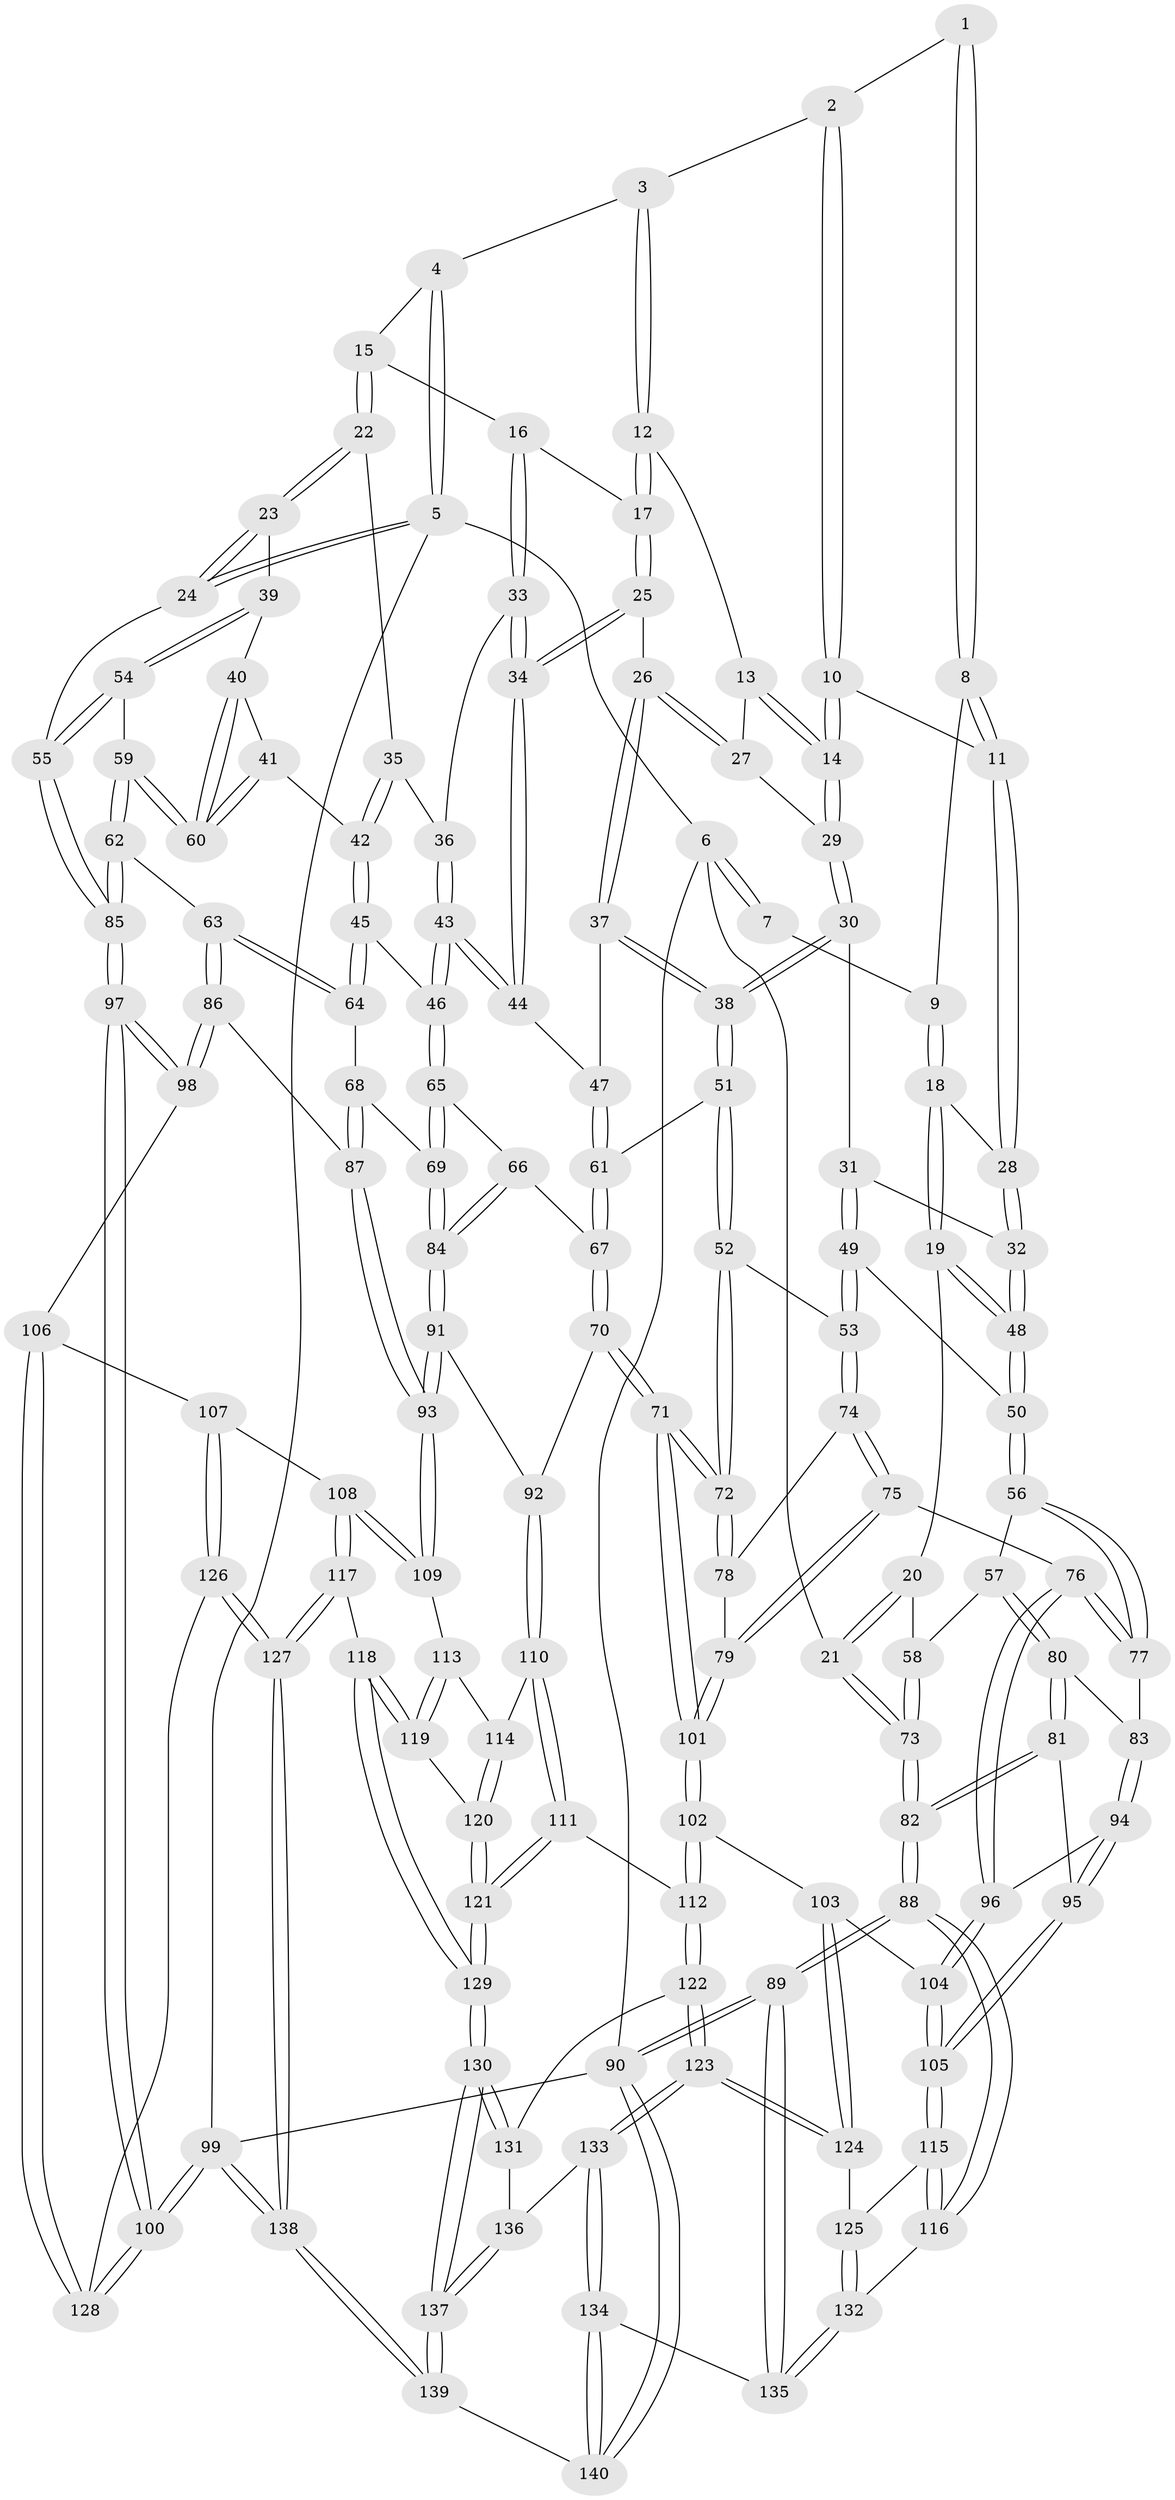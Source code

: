 // Generated by graph-tools (version 1.1) at 2025/27/03/09/25 03:27:10]
// undirected, 140 vertices, 347 edges
graph export_dot {
graph [start="1"]
  node [color=gray90,style=filled];
  1 [pos="+0.4186785448473892+0"];
  2 [pos="+0.5172382810106786+0"];
  3 [pos="+0.5200120963591663+0"];
  4 [pos="+0.7119435949485549+0"];
  5 [pos="+1+0"];
  6 [pos="+0+0"];
  7 [pos="+0.1538790114289938+0"];
  8 [pos="+0.30095880175392264+0.08129684265626919"];
  9 [pos="+0.24167641715903973+0.05521474060790543"];
  10 [pos="+0.388249500498461+0.08606119628575332"];
  11 [pos="+0.3090943786543699+0.09256863920472444"];
  12 [pos="+0.528585212807185+0"];
  13 [pos="+0.5005348141469483+0.08070178086374294"];
  14 [pos="+0.4078935257198635+0.13424749085575188"];
  15 [pos="+0.7386653133337269+0"];
  16 [pos="+0.6680105237203324+0.10150483400869274"];
  17 [pos="+0.5802847695973791+0.10837744775143388"];
  18 [pos="+0.1651330173487026+0.14465581895284546"];
  19 [pos="+0.14567962969672893+0.15271737847613184"];
  20 [pos="+0.09661094278997806+0.15478045161897427"];
  21 [pos="+0+0"];
  22 [pos="+0.8014684599139152+0.0955654576185966"];
  23 [pos="+0.8757290809393269+0.1391442663124465"];
  24 [pos="+1+0"];
  25 [pos="+0.5760673862637257+0.17036861911885556"];
  26 [pos="+0.5220680364043824+0.17414134715972882"];
  27 [pos="+0.501064088107957+0.14584128143399014"];
  28 [pos="+0.2939278483751091+0.15814480078018603"];
  29 [pos="+0.4093667465649995+0.14845538581602025"];
  30 [pos="+0.3934876640831317+0.19325057129116488"];
  31 [pos="+0.3475607100252703+0.19916792321507154"];
  32 [pos="+0.30963532026887447+0.18350024387283168"];
  33 [pos="+0.6655905836625765+0.13503558132113497"];
  34 [pos="+0.5807833803317707+0.17394887007934373"];
  35 [pos="+0.7613711934750116+0.1561233747126681"];
  36 [pos="+0.6927357072278536+0.1775810790609574"];
  37 [pos="+0.49079100222014466+0.22146155552968888"];
  38 [pos="+0.44572690094061124+0.2505889259889026"];
  39 [pos="+0.8913935203110356+0.1918708590301225"];
  40 [pos="+0.8718774606659966+0.21942081305352007"];
  41 [pos="+0.7981743014530576+0.25464766003055234"];
  42 [pos="+0.778442015624437+0.2590074489285203"];
  43 [pos="+0.6640933515354228+0.2647392947296587"];
  44 [pos="+0.6201791171583719+0.2506369918545509"];
  45 [pos="+0.7308068498490373+0.3025705512116072"];
  46 [pos="+0.6928087951190216+0.2975224043371048"];
  47 [pos="+0.5815536165736402+0.270044380629118"];
  48 [pos="+0.24791919272153842+0.2510973875475992"];
  49 [pos="+0.31614616247784044+0.33536341656341445"];
  50 [pos="+0.2499012477220196+0.32831725799479183"];
  51 [pos="+0.44547803671507874+0.291244418376026"];
  52 [pos="+0.3865304272201749+0.34467922604734863"];
  53 [pos="+0.3322779191093769+0.3440177224361852"];
  54 [pos="+1+0.23341882089529098"];
  55 [pos="+1+0.20080842807005106"];
  56 [pos="+0.24258283209442533+0.3322941145192025"];
  57 [pos="+0.13235079973964217+0.3441051801292105"];
  58 [pos="+0.09704760370694873+0.3023562910870041"];
  59 [pos="+0.9016174511487022+0.3678758014363112"];
  60 [pos="+0.9010483082791668+0.3663048681252837"];
  61 [pos="+0.5253500944317329+0.3346738611557207"];
  62 [pos="+0.8989018474375209+0.3882587059724225"];
  63 [pos="+0.8864724989006932+0.4021285741465063"];
  64 [pos="+0.7752884304543476+0.3625063509215233"];
  65 [pos="+0.6666588837576405+0.3384241693428364"];
  66 [pos="+0.6024767324041933+0.3923337362879726"];
  67 [pos="+0.5512369079362677+0.4070683876716275"];
  68 [pos="+0.7347190547275104+0.4374744388144355"];
  69 [pos="+0.7014238697310264+0.4491181791707376"];
  70 [pos="+0.5219500710824353+0.4676203985476637"];
  71 [pos="+0.46589615858915256+0.48878646735447695"];
  72 [pos="+0.44889374518742703+0.46224769358978335"];
  73 [pos="+0+0.3730846258600352"];
  74 [pos="+0.32651348590661033+0.40162957909494507"];
  75 [pos="+0.30358525485762644+0.4678389514635785"];
  76 [pos="+0.2625550441725004+0.4787662191190011"];
  77 [pos="+0.24838136227175522+0.4252534493301297"];
  78 [pos="+0.35451453282287093+0.43001189698599895"];
  79 [pos="+0.35774735514007444+0.49350188539989176"];
  80 [pos="+0.11985102000116345+0.4129754561571531"];
  81 [pos="+0+0.5351896179599838"];
  82 [pos="+0+0.5649623332487282"];
  83 [pos="+0.14100623297774084+0.4369724352825191"];
  84 [pos="+0.6867617406840423+0.4633129750472724"];
  85 [pos="+1+0.3929884087830752"];
  86 [pos="+0.881994906504814+0.48373243276550376"];
  87 [pos="+0.8168252030776015+0.5144461767467917"];
  88 [pos="+0+0.900006894747603"];
  89 [pos="+0+0.9352576614842687"];
  90 [pos="+0+1"];
  91 [pos="+0.6679559257875183+0.5250323748727321"];
  92 [pos="+0.6023003296774807+0.5252590289414603"];
  93 [pos="+0.7430571467829601+0.5958069347282554"];
  94 [pos="+0.17112723500338584+0.47881742037108155"];
  95 [pos="+0.11899635848573939+0.5810902604751013"];
  96 [pos="+0.24280827961688708+0.5015998791844929"];
  97 [pos="+1+0.6240115421309977"];
  98 [pos="+1+0.6238140714840147"];
  99 [pos="+1+1"];
  100 [pos="+1+0.8729127416655851"];
  101 [pos="+0.4301743335619115+0.5365753303516553"];
  102 [pos="+0.41266050040155927+0.6097924067766659"];
  103 [pos="+0.32727850782068635+0.6329147973009325"];
  104 [pos="+0.2591760257961185+0.6280541465731043"];
  105 [pos="+0.20135982563886154+0.6607158290783185"];
  106 [pos="+0.9831390026824665+0.6537624014965966"];
  107 [pos="+0.8866813170573857+0.6867619552761164"];
  108 [pos="+0.848093595286776+0.6923582780184425"];
  109 [pos="+0.7433812364753424+0.6044612323519968"];
  110 [pos="+0.5704040252354947+0.6585988939211909"];
  111 [pos="+0.5311431968022142+0.682348327976756"];
  112 [pos="+0.48589195465733603+0.688370267530639"];
  113 [pos="+0.6998797681102839+0.6471015642830009"];
  114 [pos="+0.5940697180466487+0.6589524556397194"];
  115 [pos="+0.1839526455023771+0.6999593848757659"];
  116 [pos="+0.1004728831518662+0.7791126710370428"];
  117 [pos="+0.7797667760543944+0.8176210738060213"];
  118 [pos="+0.7405395684551479+0.8000486208607704"];
  119 [pos="+0.6940883237510739+0.7533405610703128"];
  120 [pos="+0.6687697259946429+0.756328782113399"];
  121 [pos="+0.6199417838715248+0.7710583048273618"];
  122 [pos="+0.4854774938122978+0.6902413088968082"];
  123 [pos="+0.3458115238628185+0.7837174352660475"];
  124 [pos="+0.33502562304086353+0.774200291561069"];
  125 [pos="+0.27042929096835766+0.7802317376607506"];
  126 [pos="+0.9153084714300591+0.8799750946843737"];
  127 [pos="+0.8238644692854041+0.9398709911499924"];
  128 [pos="+0.9350828190772815+0.8720341321485733"];
  129 [pos="+0.5902206720222034+0.872170585603434"];
  130 [pos="+0.572430437449675+0.8971429693639664"];
  131 [pos="+0.4847547330761087+0.736770794799033"];
  132 [pos="+0.26052072453992897+0.9143482716843948"];
  133 [pos="+0.37800082871358004+0.8717013423655267"];
  134 [pos="+0.3519053189637764+1"];
  135 [pos="+0.28287089986481223+0.9511668347796907"];
  136 [pos="+0.4314607199651238+0.8141779444095606"];
  137 [pos="+0.5722752497987066+0.8982526976717428"];
  138 [pos="+0.756718511377909+1"];
  139 [pos="+0.5549546463284262+1"];
  140 [pos="+0.4072274355692528+1"];
  1 -- 2;
  1 -- 8;
  1 -- 8;
  2 -- 3;
  2 -- 10;
  2 -- 10;
  3 -- 4;
  3 -- 12;
  3 -- 12;
  4 -- 5;
  4 -- 5;
  4 -- 15;
  5 -- 6;
  5 -- 24;
  5 -- 24;
  5 -- 99;
  6 -- 7;
  6 -- 7;
  6 -- 21;
  6 -- 90;
  7 -- 9;
  8 -- 9;
  8 -- 11;
  8 -- 11;
  9 -- 18;
  9 -- 18;
  10 -- 11;
  10 -- 14;
  10 -- 14;
  11 -- 28;
  11 -- 28;
  12 -- 13;
  12 -- 17;
  12 -- 17;
  13 -- 14;
  13 -- 14;
  13 -- 27;
  14 -- 29;
  14 -- 29;
  15 -- 16;
  15 -- 22;
  15 -- 22;
  16 -- 17;
  16 -- 33;
  16 -- 33;
  17 -- 25;
  17 -- 25;
  18 -- 19;
  18 -- 19;
  18 -- 28;
  19 -- 20;
  19 -- 48;
  19 -- 48;
  20 -- 21;
  20 -- 21;
  20 -- 58;
  21 -- 73;
  21 -- 73;
  22 -- 23;
  22 -- 23;
  22 -- 35;
  23 -- 24;
  23 -- 24;
  23 -- 39;
  24 -- 55;
  25 -- 26;
  25 -- 34;
  25 -- 34;
  26 -- 27;
  26 -- 27;
  26 -- 37;
  26 -- 37;
  27 -- 29;
  28 -- 32;
  28 -- 32;
  29 -- 30;
  29 -- 30;
  30 -- 31;
  30 -- 38;
  30 -- 38;
  31 -- 32;
  31 -- 49;
  31 -- 49;
  32 -- 48;
  32 -- 48;
  33 -- 34;
  33 -- 34;
  33 -- 36;
  34 -- 44;
  34 -- 44;
  35 -- 36;
  35 -- 42;
  35 -- 42;
  36 -- 43;
  36 -- 43;
  37 -- 38;
  37 -- 38;
  37 -- 47;
  38 -- 51;
  38 -- 51;
  39 -- 40;
  39 -- 54;
  39 -- 54;
  40 -- 41;
  40 -- 60;
  40 -- 60;
  41 -- 42;
  41 -- 60;
  41 -- 60;
  42 -- 45;
  42 -- 45;
  43 -- 44;
  43 -- 44;
  43 -- 46;
  43 -- 46;
  44 -- 47;
  45 -- 46;
  45 -- 64;
  45 -- 64;
  46 -- 65;
  46 -- 65;
  47 -- 61;
  47 -- 61;
  48 -- 50;
  48 -- 50;
  49 -- 50;
  49 -- 53;
  49 -- 53;
  50 -- 56;
  50 -- 56;
  51 -- 52;
  51 -- 52;
  51 -- 61;
  52 -- 53;
  52 -- 72;
  52 -- 72;
  53 -- 74;
  53 -- 74;
  54 -- 55;
  54 -- 55;
  54 -- 59;
  55 -- 85;
  55 -- 85;
  56 -- 57;
  56 -- 77;
  56 -- 77;
  57 -- 58;
  57 -- 80;
  57 -- 80;
  58 -- 73;
  58 -- 73;
  59 -- 60;
  59 -- 60;
  59 -- 62;
  59 -- 62;
  61 -- 67;
  61 -- 67;
  62 -- 63;
  62 -- 85;
  62 -- 85;
  63 -- 64;
  63 -- 64;
  63 -- 86;
  63 -- 86;
  64 -- 68;
  65 -- 66;
  65 -- 69;
  65 -- 69;
  66 -- 67;
  66 -- 84;
  66 -- 84;
  67 -- 70;
  67 -- 70;
  68 -- 69;
  68 -- 87;
  68 -- 87;
  69 -- 84;
  69 -- 84;
  70 -- 71;
  70 -- 71;
  70 -- 92;
  71 -- 72;
  71 -- 72;
  71 -- 101;
  71 -- 101;
  72 -- 78;
  72 -- 78;
  73 -- 82;
  73 -- 82;
  74 -- 75;
  74 -- 75;
  74 -- 78;
  75 -- 76;
  75 -- 79;
  75 -- 79;
  76 -- 77;
  76 -- 77;
  76 -- 96;
  76 -- 96;
  77 -- 83;
  78 -- 79;
  79 -- 101;
  79 -- 101;
  80 -- 81;
  80 -- 81;
  80 -- 83;
  81 -- 82;
  81 -- 82;
  81 -- 95;
  82 -- 88;
  82 -- 88;
  83 -- 94;
  83 -- 94;
  84 -- 91;
  84 -- 91;
  85 -- 97;
  85 -- 97;
  86 -- 87;
  86 -- 98;
  86 -- 98;
  87 -- 93;
  87 -- 93;
  88 -- 89;
  88 -- 89;
  88 -- 116;
  88 -- 116;
  89 -- 90;
  89 -- 90;
  89 -- 135;
  89 -- 135;
  90 -- 140;
  90 -- 140;
  90 -- 99;
  91 -- 92;
  91 -- 93;
  91 -- 93;
  92 -- 110;
  92 -- 110;
  93 -- 109;
  93 -- 109;
  94 -- 95;
  94 -- 95;
  94 -- 96;
  95 -- 105;
  95 -- 105;
  96 -- 104;
  96 -- 104;
  97 -- 98;
  97 -- 98;
  97 -- 100;
  97 -- 100;
  98 -- 106;
  99 -- 100;
  99 -- 100;
  99 -- 138;
  99 -- 138;
  100 -- 128;
  100 -- 128;
  101 -- 102;
  101 -- 102;
  102 -- 103;
  102 -- 112;
  102 -- 112;
  103 -- 104;
  103 -- 124;
  103 -- 124;
  104 -- 105;
  104 -- 105;
  105 -- 115;
  105 -- 115;
  106 -- 107;
  106 -- 128;
  106 -- 128;
  107 -- 108;
  107 -- 126;
  107 -- 126;
  108 -- 109;
  108 -- 109;
  108 -- 117;
  108 -- 117;
  109 -- 113;
  110 -- 111;
  110 -- 111;
  110 -- 114;
  111 -- 112;
  111 -- 121;
  111 -- 121;
  112 -- 122;
  112 -- 122;
  113 -- 114;
  113 -- 119;
  113 -- 119;
  114 -- 120;
  114 -- 120;
  115 -- 116;
  115 -- 116;
  115 -- 125;
  116 -- 132;
  117 -- 118;
  117 -- 127;
  117 -- 127;
  118 -- 119;
  118 -- 119;
  118 -- 129;
  118 -- 129;
  119 -- 120;
  120 -- 121;
  120 -- 121;
  121 -- 129;
  121 -- 129;
  122 -- 123;
  122 -- 123;
  122 -- 131;
  123 -- 124;
  123 -- 124;
  123 -- 133;
  123 -- 133;
  124 -- 125;
  125 -- 132;
  125 -- 132;
  126 -- 127;
  126 -- 127;
  126 -- 128;
  127 -- 138;
  127 -- 138;
  129 -- 130;
  129 -- 130;
  130 -- 131;
  130 -- 131;
  130 -- 137;
  130 -- 137;
  131 -- 136;
  132 -- 135;
  132 -- 135;
  133 -- 134;
  133 -- 134;
  133 -- 136;
  134 -- 135;
  134 -- 140;
  134 -- 140;
  136 -- 137;
  136 -- 137;
  137 -- 139;
  137 -- 139;
  138 -- 139;
  138 -- 139;
  139 -- 140;
}

